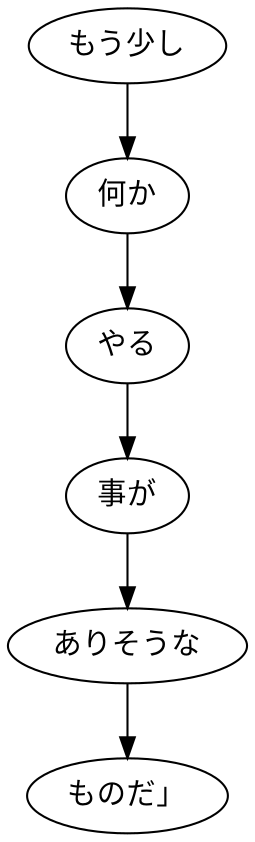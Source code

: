 digraph graph5964 {
	node0 [label="もう少し"];
	node1 [label="何か"];
	node2 [label="やる"];
	node3 [label="事が"];
	node4 [label="ありそうな"];
	node5 [label="ものだ」"];
	node0 -> node1;
	node1 -> node2;
	node2 -> node3;
	node3 -> node4;
	node4 -> node5;
}
